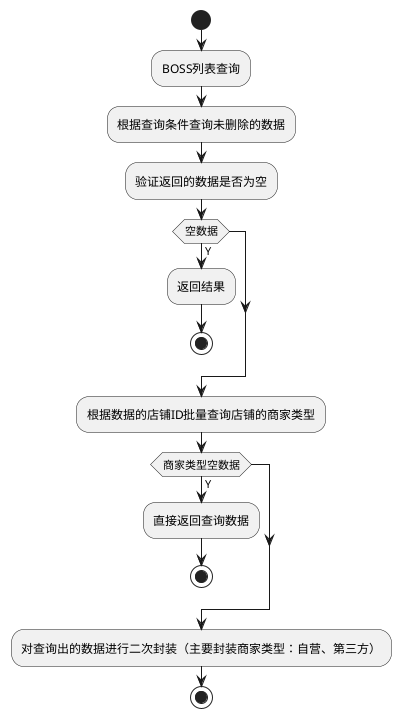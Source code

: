 @startuml
start
:BOSS列表查询;
:根据查询条件查询未删除的数据;
:验证返回的数据是否为空;
if(空数据) then(Y)
    :返回结果;
    stop;
endif;
:根据数据的店铺ID批量查询店铺的商家类型;
if(商家类型空数据) then(Y)
    :直接返回查询数据;
    stop;
endif;
:对查询出的数据进行二次封装（主要封装商家类型：自营、第三方）;
stop
@enduml